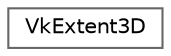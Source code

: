 digraph "类继承关系图"
{
 // LATEX_PDF_SIZE
  bgcolor="transparent";
  edge [fontname=Helvetica,fontsize=10,labelfontname=Helvetica,labelfontsize=10];
  node [fontname=Helvetica,fontsize=10,shape=box,height=0.2,width=0.4];
  rankdir="LR";
  Node0 [id="Node000000",label="VkExtent3D",height=0.2,width=0.4,color="grey40", fillcolor="white", style="filled",URL="$struct_vk_extent3_d.html",tooltip=" "];
}
